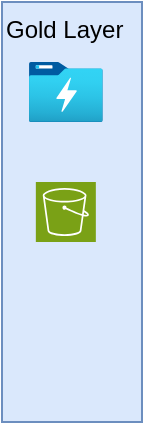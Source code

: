 <mxfile version="24.8.0">
  <diagram name="Page-1" id="aP1KcTandbrs9hsJjMr9">
    <mxGraphModel dx="699" dy="647" grid="1" gridSize="10" guides="1" tooltips="1" connect="1" arrows="1" fold="1" page="1" pageScale="1" pageWidth="850" pageHeight="1100" math="0" shadow="0">
      <root>
        <mxCell id="0" />
        <mxCell id="1" parent="0" />
        <mxCell id="DNDM7aRl5_r7bgk1dtfm-6" value="Gold Layer" style="rounded=0;whiteSpace=wrap;html=1;fillColor=#dae8fc;strokeColor=#6c8ebf;verticalAlign=top;align=left;" vertex="1" parent="1">
          <mxGeometry x="30" y="460" width="70" height="210" as="geometry" />
        </mxCell>
        <mxCell id="DNDM7aRl5_r7bgk1dtfm-1" value="" style="image;aspect=fixed;html=1;points=[];align=center;fontSize=12;image=img/lib/azure2/storage/Data_Lake_Storage_Gen1.svg;" vertex="1" parent="1">
          <mxGeometry x="43.46" y="490" width="36.92" height="30" as="geometry" />
        </mxCell>
        <mxCell id="DNDM7aRl5_r7bgk1dtfm-2" value="" style="sketch=0;points=[[0,0,0],[0.25,0,0],[0.5,0,0],[0.75,0,0],[1,0,0],[0,1,0],[0.25,1,0],[0.5,1,0],[0.75,1,0],[1,1,0],[0,0.25,0],[0,0.5,0],[0,0.75,0],[1,0.25,0],[1,0.5,0],[1,0.75,0]];outlineConnect=0;fontColor=#232F3E;fillColor=#7AA116;strokeColor=#ffffff;dashed=0;verticalLabelPosition=bottom;verticalAlign=top;align=center;html=1;fontSize=12;fontStyle=0;aspect=fixed;shape=mxgraph.aws4.resourceIcon;resIcon=mxgraph.aws4.s3;" vertex="1" parent="1">
          <mxGeometry x="46.92" y="550" width="30" height="30" as="geometry" />
        </mxCell>
        <mxCell id="DNDM7aRl5_r7bgk1dtfm-5" value="" style="shape=image;verticalLabelPosition=bottom;labelBackgroundColor=default;verticalAlign=top;aspect=fixed;imageAspect=0;image=https://k21academy.com/wp-content/uploads/2021/02/Google-Cloud-Storage-logo.png;" vertex="1" parent="1">
          <mxGeometry x="41.92" y="610" width="40" height="40" as="geometry" />
        </mxCell>
      </root>
    </mxGraphModel>
  </diagram>
</mxfile>
